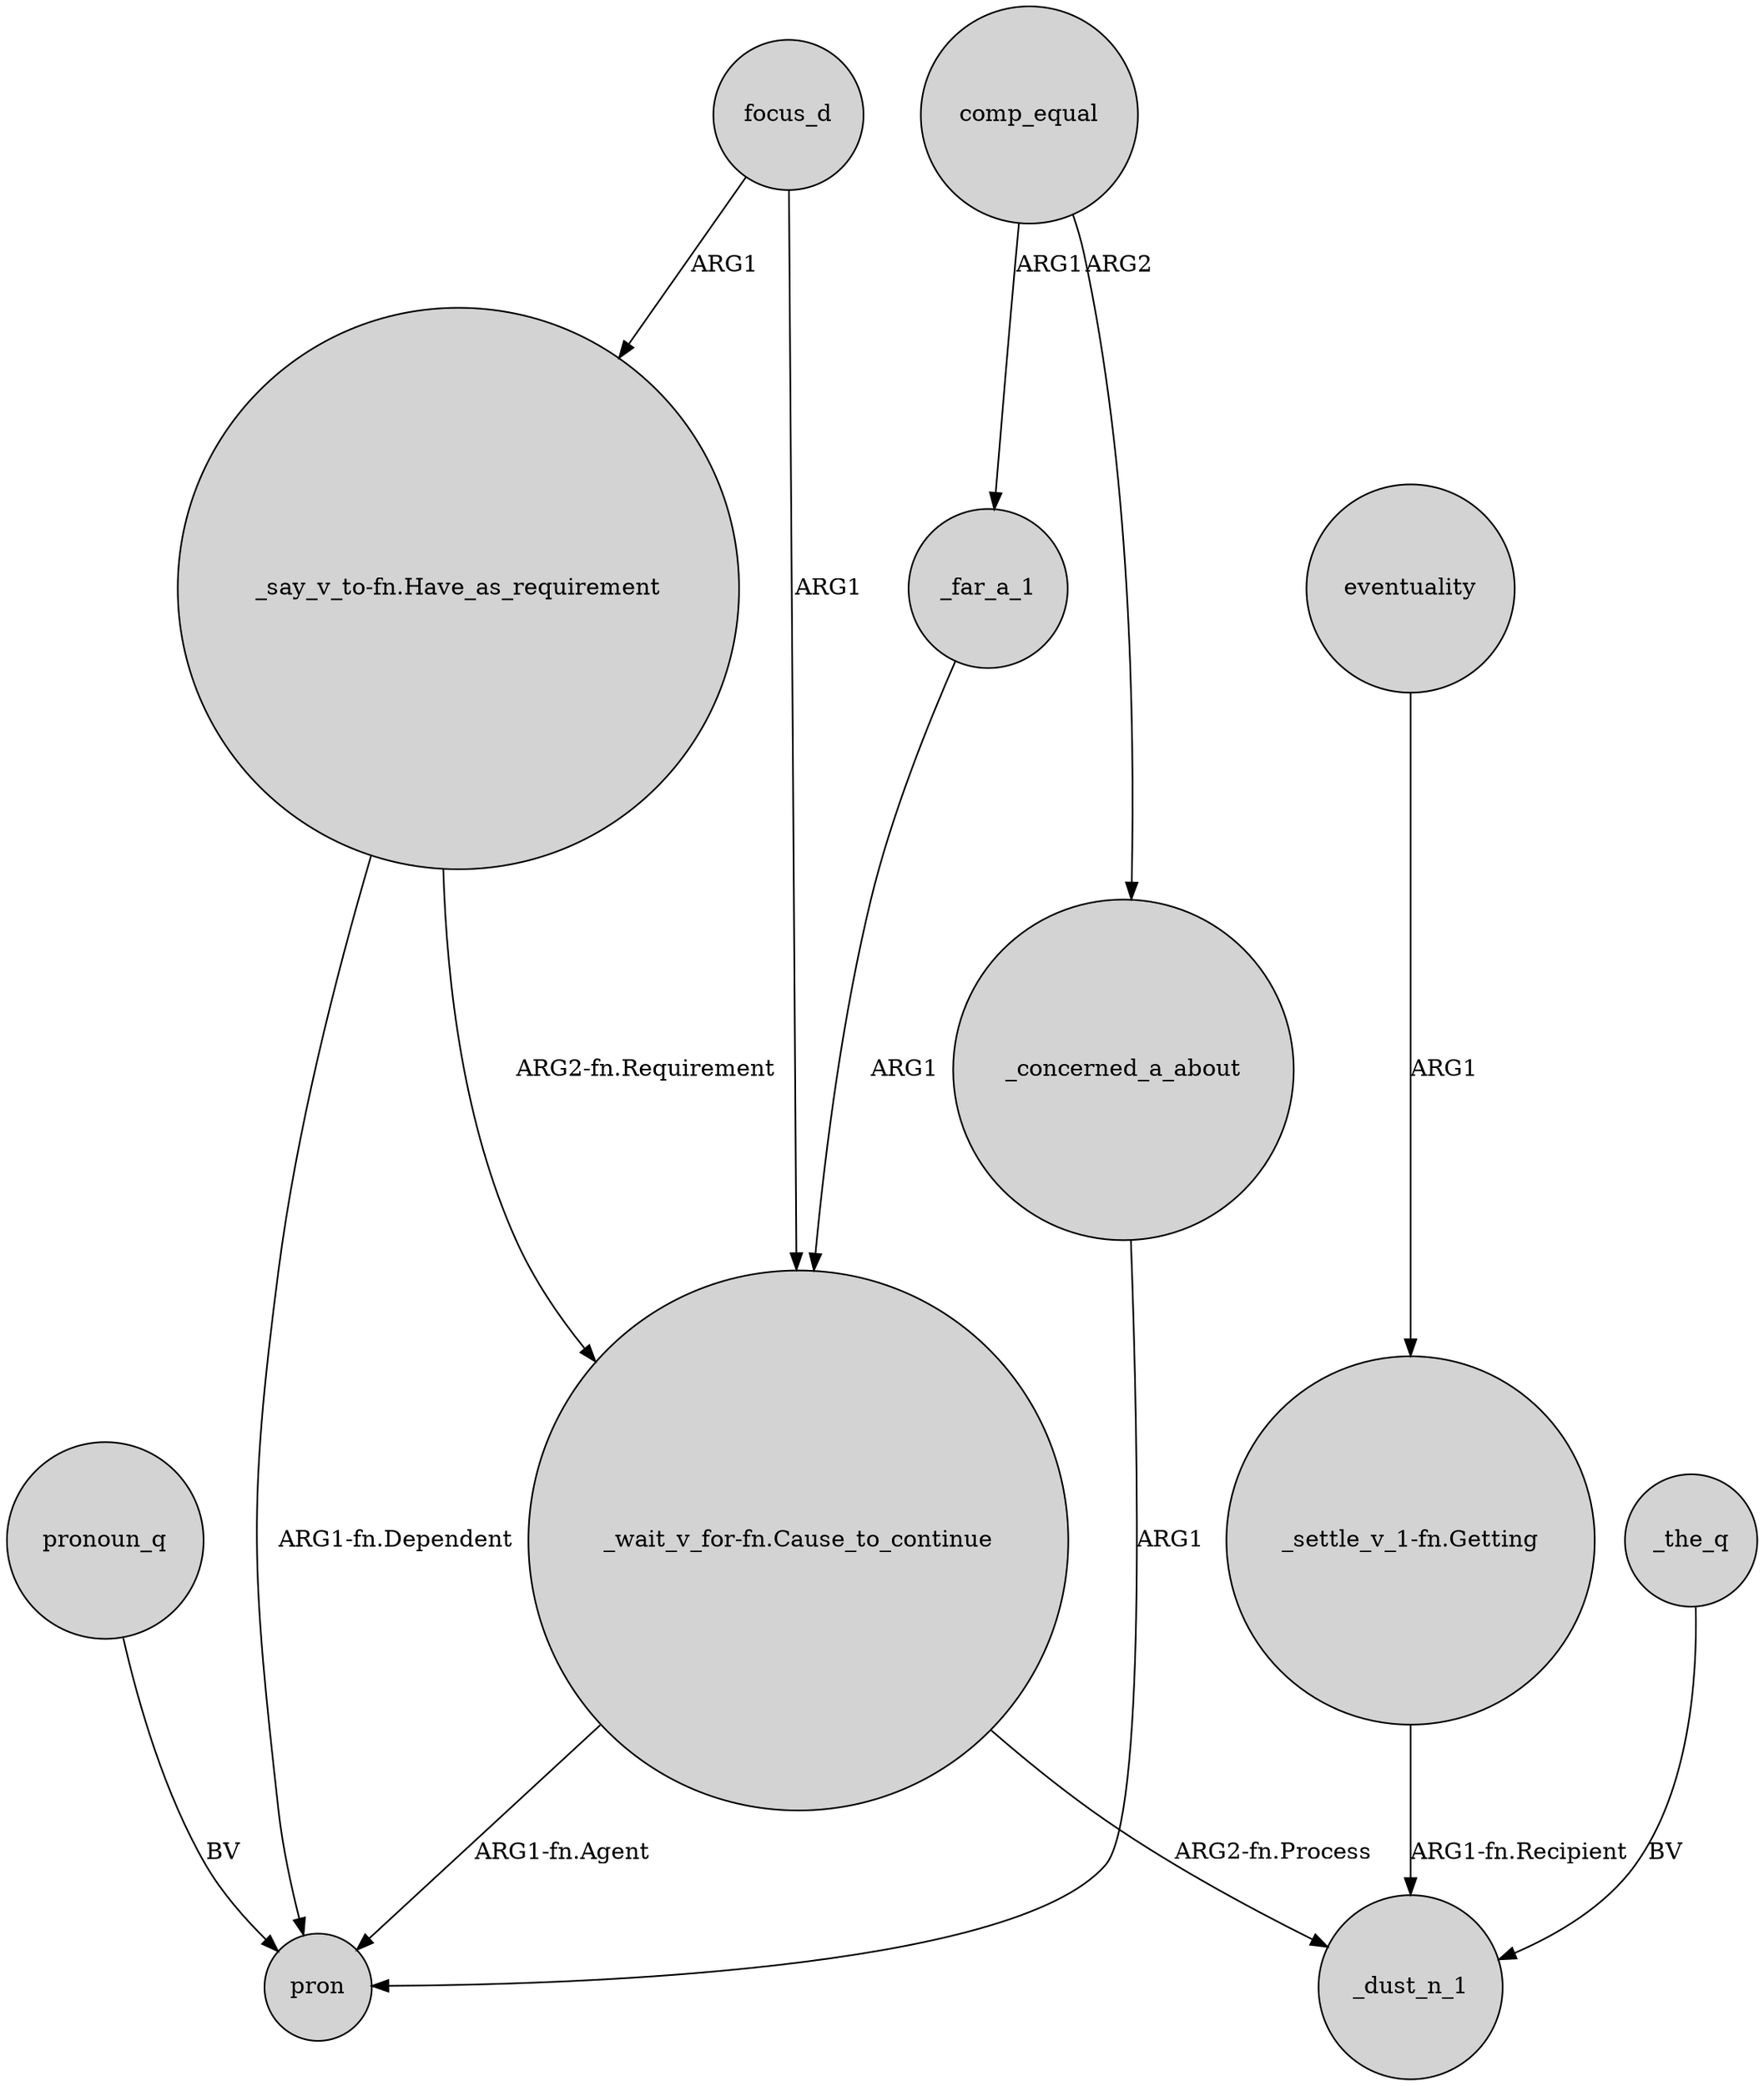 digraph {
	node [shape=circle style=filled]
	focus_d -> "_wait_v_for-fn.Cause_to_continue" [label=ARG1]
	_concerned_a_about -> pron [label=ARG1]
	eventuality -> "_settle_v_1-fn.Getting" [label=ARG1]
	comp_equal -> _far_a_1 [label=ARG1]
	"_say_v_to-fn.Have_as_requirement" -> pron [label="ARG1-fn.Dependent"]
	_far_a_1 -> "_wait_v_for-fn.Cause_to_continue" [label=ARG1]
	comp_equal -> _concerned_a_about [label=ARG2]
	"_wait_v_for-fn.Cause_to_continue" -> pron [label="ARG1-fn.Agent"]
	"_settle_v_1-fn.Getting" -> _dust_n_1 [label="ARG1-fn.Recipient"]
	"_say_v_to-fn.Have_as_requirement" -> "_wait_v_for-fn.Cause_to_continue" [label="ARG2-fn.Requirement"]
	pronoun_q -> pron [label=BV]
	"_wait_v_for-fn.Cause_to_continue" -> _dust_n_1 [label="ARG2-fn.Process"]
	focus_d -> "_say_v_to-fn.Have_as_requirement" [label=ARG1]
	_the_q -> _dust_n_1 [label=BV]
}
